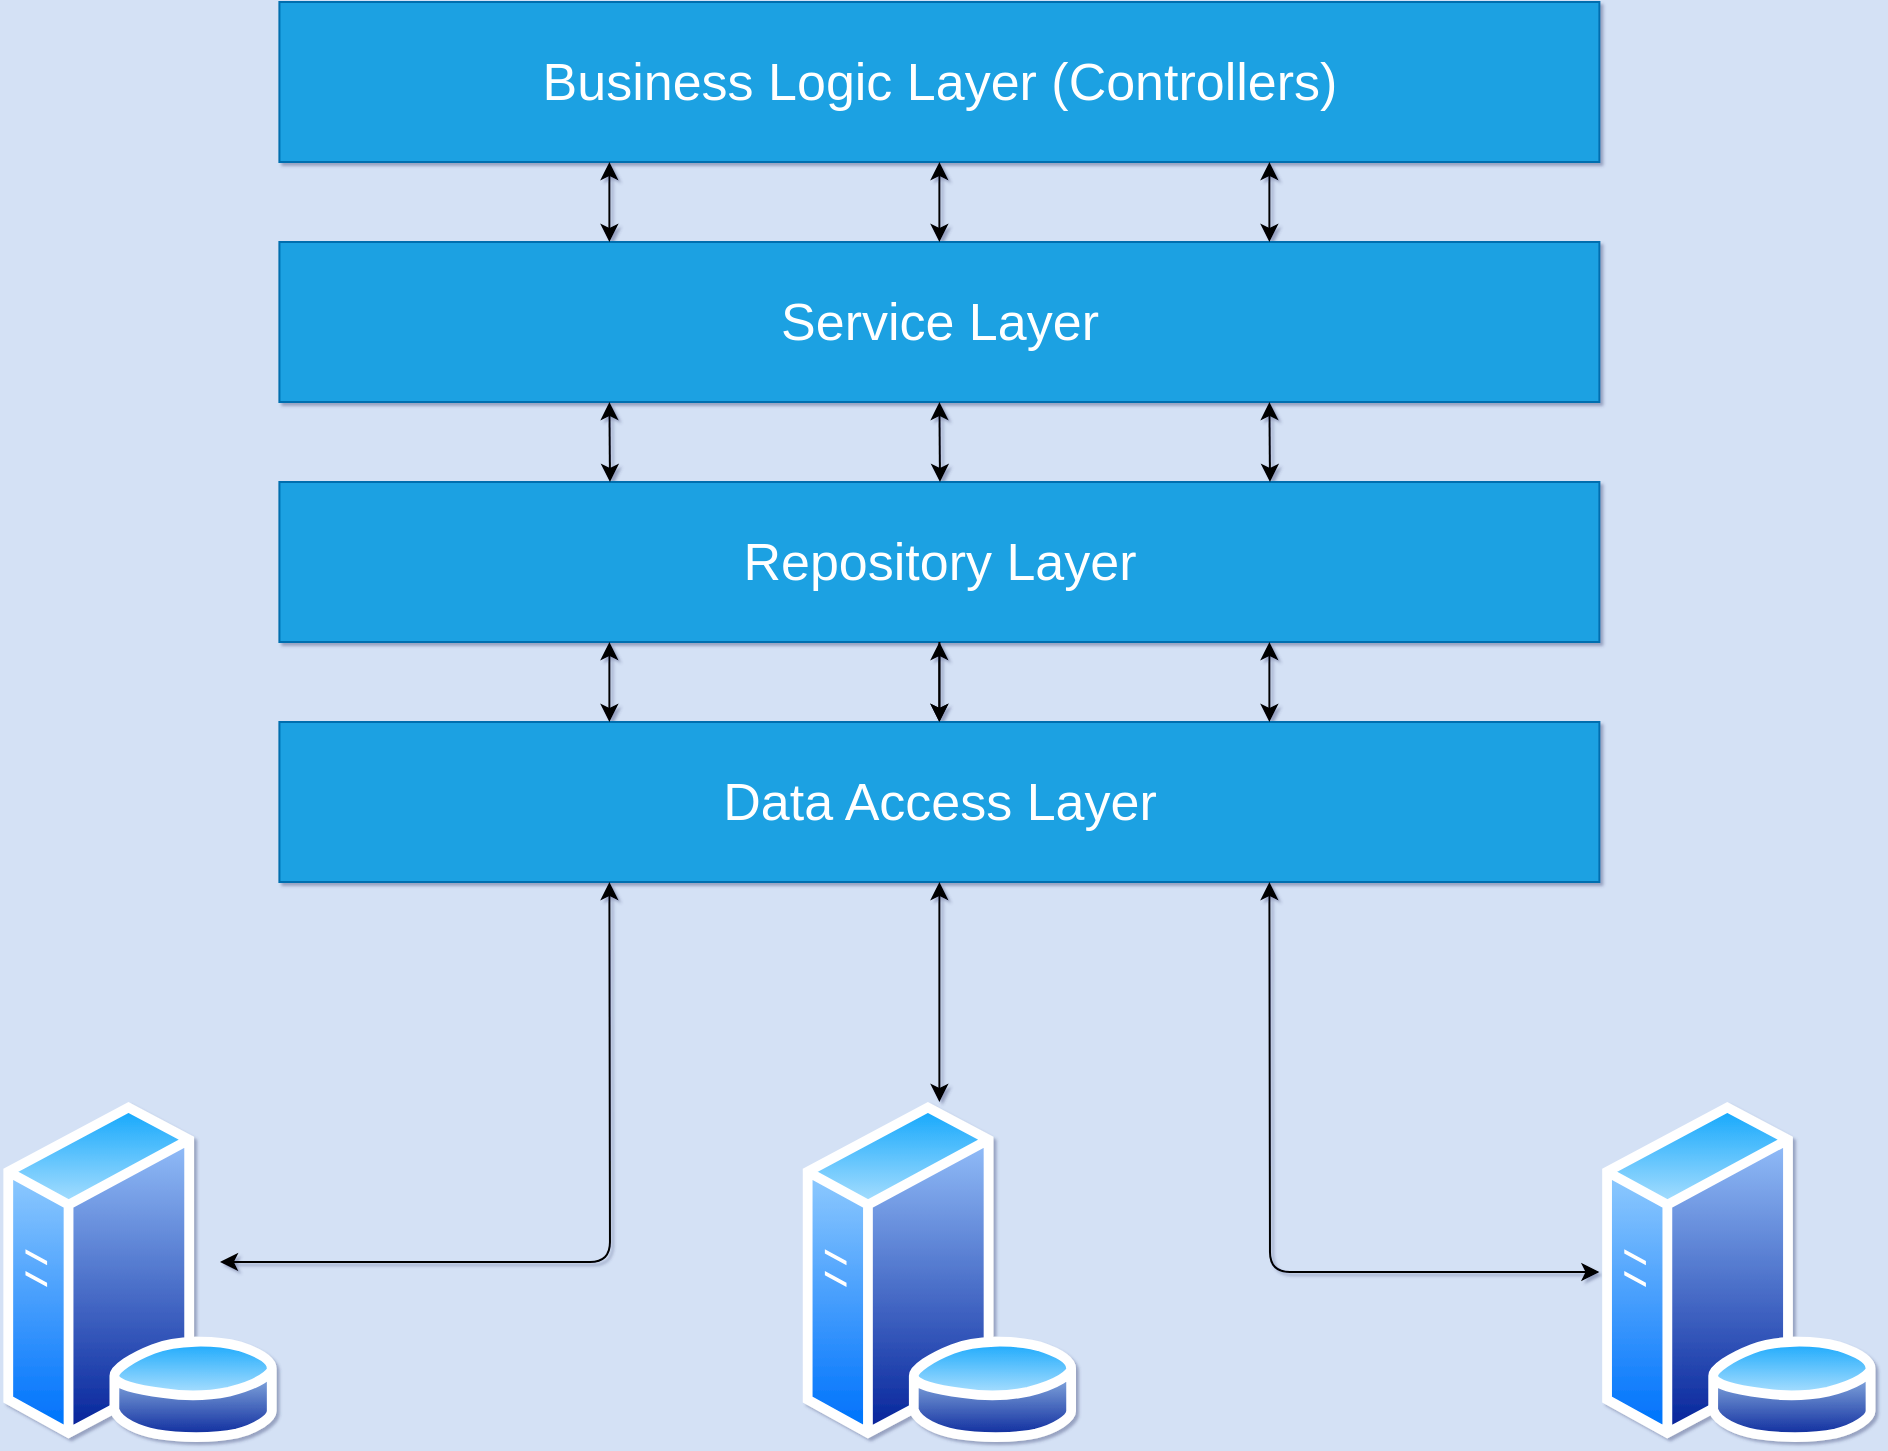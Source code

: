 <mxfile version="13.0.6" type="github"><diagram id="C0J8EOPwvFzPJy2OIZZw" name="Page-1"><mxGraphModel dx="2062" dy="1105" grid="1" gridSize="10" guides="1" tooltips="1" connect="1" arrows="1" fold="1" page="1" pageScale="1" pageWidth="1100" pageHeight="850" background="#D4E1F5" math="0" shadow="1"><root><mxCell id="0"/><mxCell id="1" parent="0"/><mxCell id="D7I4SnjnZNVt1tQN3IlW-1" value="" style="aspect=fixed;perimeter=ellipsePerimeter;html=1;align=center;shadow=0;dashed=0;spacingTop=3;image;image=img/lib/active_directory/database_server.svg;" vertex="1" parent="1"><mxGeometry x="90.3" y="590" width="139.4" height="170" as="geometry"/></mxCell><mxCell id="D7I4SnjnZNVt1tQN3IlW-9" value="" style="aspect=fixed;perimeter=ellipsePerimeter;html=1;align=center;shadow=0;dashed=0;spacingTop=3;image;image=img/lib/active_directory/database_server.svg;" vertex="1" parent="1"><mxGeometry x="490" y="590" width="139.4" height="170" as="geometry"/></mxCell><mxCell id="D7I4SnjnZNVt1tQN3IlW-10" value="" style="aspect=fixed;perimeter=ellipsePerimeter;html=1;align=center;shadow=0;dashed=0;spacingTop=3;image;image=img/lib/active_directory/database_server.svg;imageBackground=none;imageBorder=none;" vertex="1" parent="1"><mxGeometry x="889.7" y="590" width="139.4" height="170" as="geometry"/></mxCell><mxCell id="D7I4SnjnZNVt1tQN3IlW-13" value="&lt;font style=&quot;font-size: 26px&quot;&gt;Business Logic Layer (Controllers)&lt;/font&gt;" style="html=1;outlineConnect=0;whiteSpace=wrap;appType=comp;archiType=square;fillColor=#1ba1e2;strokeColor=#006EAF;fontColor=#ffffff;" vertex="1" parent="1"><mxGeometry x="229.7" y="40" width="660" height="80" as="geometry"/></mxCell><mxCell id="D7I4SnjnZNVt1tQN3IlW-14" value="&lt;font style=&quot;font-size: 26px&quot;&gt;Service Layer&lt;/font&gt;" style="html=1;outlineConnect=0;whiteSpace=wrap;appType=comp;archiType=square;fillColor=#1ba1e2;strokeColor=#006EAF;fontColor=#ffffff;" vertex="1" parent="1"><mxGeometry x="229.7" y="160" width="660" height="80" as="geometry"/></mxCell><mxCell id="D7I4SnjnZNVt1tQN3IlW-15" value="&lt;font style=&quot;font-size: 26px&quot;&gt;Repository Layer&lt;/font&gt;" style="html=1;outlineConnect=0;whiteSpace=wrap;appType=comp;archiType=square;fillColor=#1ba1e2;strokeColor=#006EAF;fontColor=#ffffff;" vertex="1" parent="1"><mxGeometry x="229.7" y="280" width="660" height="80" as="geometry"/></mxCell><mxCell id="D7I4SnjnZNVt1tQN3IlW-32" value="" style="startArrow=classic;edgeStyle=orthogonalEdgeStyle;rounded=0;orthogonalLoop=1;jettySize=auto;html=1;" edge="1" parent="1" source="D7I4SnjnZNVt1tQN3IlW-16" target="D7I4SnjnZNVt1tQN3IlW-15"><mxGeometry relative="1" as="geometry"/></mxCell><mxCell id="D7I4SnjnZNVt1tQN3IlW-16" value="&lt;font style=&quot;font-size: 26px&quot;&gt;Data Access Layer&lt;/font&gt;" style="html=1;outlineConnect=0;whiteSpace=wrap;appType=comp;archiType=square;fillColor=#1ba1e2;strokeColor=#006EAF;fontColor=#ffffff;" vertex="1" parent="1"><mxGeometry x="229.7" y="400" width="660" height="80" as="geometry"/></mxCell><mxCell id="D7I4SnjnZNVt1tQN3IlW-18" value="" style="endArrow=classic;startArrow=classic;html=1;entryX=0.25;entryY=1;entryDx=0;entryDy=0;" edge="1" parent="1" target="D7I4SnjnZNVt1tQN3IlW-16"><mxGeometry width="50" height="50" relative="1" as="geometry"><mxPoint x="200" y="670" as="sourcePoint"/><mxPoint x="250" y="620" as="targetPoint"/><Array as="points"><mxPoint x="395" y="670"/></Array></mxGeometry></mxCell><mxCell id="D7I4SnjnZNVt1tQN3IlW-19" value="" style="endArrow=classic;startArrow=classic;html=1;exitX=0.5;exitY=0;exitDx=0;exitDy=0;entryX=0.5;entryY=1;entryDx=0;entryDy=0;" edge="1" parent="1" source="D7I4SnjnZNVt1tQN3IlW-9" target="D7I4SnjnZNVt1tQN3IlW-16"><mxGeometry width="50" height="50" relative="1" as="geometry"><mxPoint x="540" y="580" as="sourcePoint"/><mxPoint x="590" y="530" as="targetPoint"/></mxGeometry></mxCell><mxCell id="D7I4SnjnZNVt1tQN3IlW-20" value="" style="endArrow=classic;startArrow=classic;html=1;exitX=0;exitY=0.5;exitDx=0;exitDy=0;entryX=0.75;entryY=1;entryDx=0;entryDy=0;" edge="1" parent="1" source="D7I4SnjnZNVt1tQN3IlW-10" target="D7I4SnjnZNVt1tQN3IlW-16"><mxGeometry width="50" height="50" relative="1" as="geometry"><mxPoint x="720" y="610" as="sourcePoint"/><mxPoint x="770" y="560" as="targetPoint"/><Array as="points"><mxPoint x="725" y="675"/></Array></mxGeometry></mxCell><mxCell id="D7I4SnjnZNVt1tQN3IlW-21" value="" style="startArrow=classic;endArrow=classic;html=1;exitX=0.25;exitY=1;exitDx=0;exitDy=0;entryX=0.25;entryY=0;entryDx=0;entryDy=0;" edge="1" parent="1" source="D7I4SnjnZNVt1tQN3IlW-15" target="D7I4SnjnZNVt1tQN3IlW-16"><mxGeometry width="50" height="50" relative="1" as="geometry"><mxPoint x="90" y="360" as="sourcePoint"/><mxPoint x="140" y="310" as="targetPoint"/></mxGeometry></mxCell><mxCell id="D7I4SnjnZNVt1tQN3IlW-22" value="" style="endArrow=classic;html=1;exitX=0.5;exitY=1;exitDx=0;exitDy=0;entryX=0.5;entryY=0;entryDx=0;entryDy=0;" edge="1" parent="1" source="D7I4SnjnZNVt1tQN3IlW-15" target="D7I4SnjnZNVt1tQN3IlW-16"><mxGeometry width="50" height="50" relative="1" as="geometry"><mxPoint x="404.7" y="370" as="sourcePoint"/><mxPoint x="404.7" y="410" as="targetPoint"/></mxGeometry></mxCell><mxCell id="D7I4SnjnZNVt1tQN3IlW-23" value="" style="startArrow=classic;endArrow=classic;html=1;exitX=0.75;exitY=1;exitDx=0;exitDy=0;entryX=0.75;entryY=0;entryDx=0;entryDy=0;" edge="1" parent="1" source="D7I4SnjnZNVt1tQN3IlW-15" target="D7I4SnjnZNVt1tQN3IlW-16"><mxGeometry width="50" height="50" relative="1" as="geometry"><mxPoint x="720.0" y="360" as="sourcePoint"/><mxPoint x="720.0" y="400" as="targetPoint"/></mxGeometry></mxCell><mxCell id="D7I4SnjnZNVt1tQN3IlW-24" value="" style="startArrow=classic;endArrow=classic;html=1;exitX=0.25;exitY=1;exitDx=0;exitDy=0;" edge="1" parent="1" source="D7I4SnjnZNVt1tQN3IlW-14"><mxGeometry width="50" height="50" relative="1" as="geometry"><mxPoint x="394.7" y="290" as="sourcePoint"/><mxPoint x="395" y="280" as="targetPoint"/></mxGeometry></mxCell><mxCell id="D7I4SnjnZNVt1tQN3IlW-25" value="" style="startArrow=classic;endArrow=classic;html=1;exitX=0.5;exitY=1;exitDx=0;exitDy=0;" edge="1" parent="1" source="D7I4SnjnZNVt1tQN3IlW-14"><mxGeometry width="50" height="50" relative="1" as="geometry"><mxPoint x="559.7" y="290" as="sourcePoint"/><mxPoint x="560" y="280" as="targetPoint"/></mxGeometry></mxCell><mxCell id="D7I4SnjnZNVt1tQN3IlW-26" value="" style="startArrow=classic;endArrow=classic;html=1;exitX=0.75;exitY=1;exitDx=0;exitDy=0;" edge="1" parent="1" source="D7I4SnjnZNVt1tQN3IlW-14"><mxGeometry width="50" height="50" relative="1" as="geometry"><mxPoint x="724.7" y="290" as="sourcePoint"/><mxPoint x="725" y="280" as="targetPoint"/></mxGeometry></mxCell><mxCell id="D7I4SnjnZNVt1tQN3IlW-27" value="" style="startArrow=classic;endArrow=classic;html=1;exitX=0.25;exitY=1;exitDx=0;exitDy=0;entryX=0.25;entryY=0;entryDx=0;entryDy=0;" edge="1" parent="1" source="D7I4SnjnZNVt1tQN3IlW-13" target="D7I4SnjnZNVt1tQN3IlW-14"><mxGeometry width="50" height="50" relative="1" as="geometry"><mxPoint x="390.0" y="120" as="sourcePoint"/><mxPoint x="390.3" y="160" as="targetPoint"/></mxGeometry></mxCell><mxCell id="D7I4SnjnZNVt1tQN3IlW-28" value="" style="startArrow=classic;endArrow=classic;html=1;exitX=0.5;exitY=1;exitDx=0;exitDy=0;" edge="1" parent="1" source="D7I4SnjnZNVt1tQN3IlW-13" target="D7I4SnjnZNVt1tQN3IlW-14"><mxGeometry width="50" height="50" relative="1" as="geometry"><mxPoint x="590.0" y="120" as="sourcePoint"/><mxPoint x="590.3" y="160" as="targetPoint"/></mxGeometry></mxCell><mxCell id="D7I4SnjnZNVt1tQN3IlW-29" value="" style="startArrow=classic;endArrow=classic;html=1;exitX=0.75;exitY=1;exitDx=0;exitDy=0;entryX=0.75;entryY=0;entryDx=0;entryDy=0;" edge="1" parent="1" source="D7I4SnjnZNVt1tQN3IlW-13" target="D7I4SnjnZNVt1tQN3IlW-14"><mxGeometry width="50" height="50" relative="1" as="geometry"><mxPoint x="734.7" y="140" as="sourcePoint"/><mxPoint x="735" y="180" as="targetPoint"/></mxGeometry></mxCell></root></mxGraphModel></diagram></mxfile>